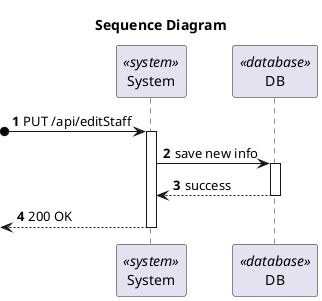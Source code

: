 @startuml process-view

autonumber
title Sequence Diagram

participant SYS as "System" <<system>>
participant DB as "DB" <<database>>



?o-> SYS : PUT /api/editStaff
activate SYS
SYS->DB : save new info
activate DB
DB-->SYS: success
deactivate DB 
<-- SYS : 200 OK
deactivate SYS

@enduml
